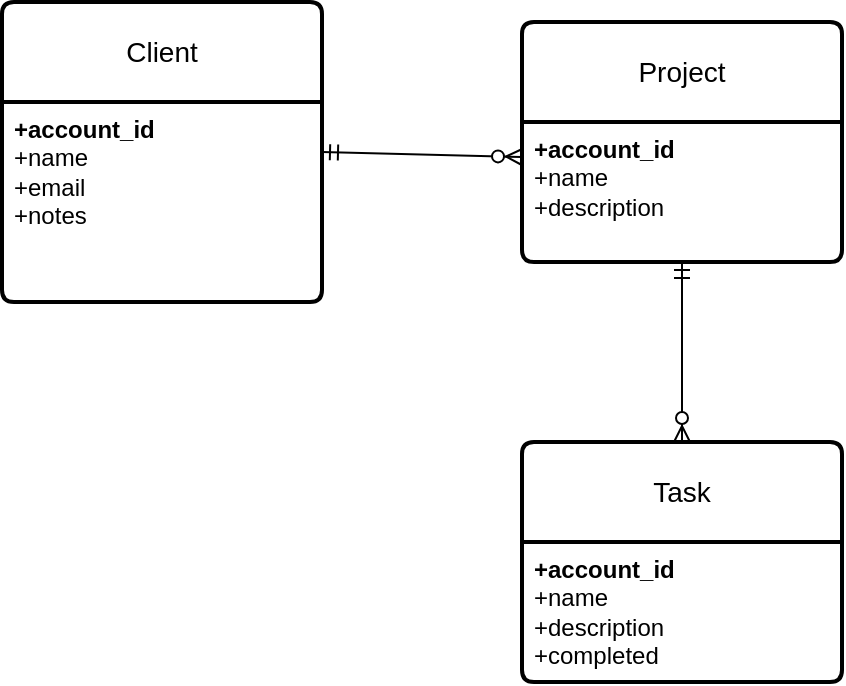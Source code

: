 <mxfile version="20.5.3" type="embed"><diagram id="R2lEEEUBdFMjLlhIrx00" name="Page-1"><mxGraphModel dx="850" dy="377" grid="1" gridSize="10" guides="1" tooltips="1" connect="1" arrows="1" fold="1" page="1" pageScale="1" pageWidth="850" pageHeight="1100" math="0" shadow="0" extFonts="Permanent Marker^https://fonts.googleapis.com/css?family=Permanent+Marker"><root><mxCell id="0"/><mxCell id="1" parent="0"/><mxCell id="mFvnAFIRrcvvcW3mixJN-1" value="Client" style="swimlane;childLayout=stackLayout;horizontal=1;startSize=50;horizontalStack=0;rounded=1;fontSize=14;fontStyle=0;strokeWidth=2;resizeParent=0;resizeLast=1;shadow=0;dashed=0;align=center;arcSize=4;whiteSpace=wrap;html=1;" parent="1" vertex="1"><mxGeometry x="50" y="160" width="160" height="150" as="geometry"><mxRectangle x="50" y="170" width="80" height="50" as="alternateBounds"/></mxGeometry></mxCell><mxCell id="mFvnAFIRrcvvcW3mixJN-2" value="&lt;b&gt;+account_id&lt;/b&gt;&lt;br&gt;+name&lt;br&gt;+email&lt;br&gt;+notes" style="align=left;strokeColor=none;fillColor=none;spacingLeft=4;fontSize=12;verticalAlign=top;resizable=0;rotatable=0;part=1;html=1;" parent="mFvnAFIRrcvvcW3mixJN-1" vertex="1"><mxGeometry y="50" width="160" height="100" as="geometry"/></mxCell><mxCell id="mFvnAFIRrcvvcW3mixJN-3" value="Project" style="swimlane;childLayout=stackLayout;horizontal=1;startSize=50;horizontalStack=0;rounded=1;fontSize=14;fontStyle=0;strokeWidth=2;resizeParent=0;resizeLast=1;shadow=0;dashed=0;align=center;arcSize=4;whiteSpace=wrap;html=1;" parent="1" vertex="1"><mxGeometry x="310" y="170" width="160" height="120" as="geometry"/></mxCell><mxCell id="mFvnAFIRrcvvcW3mixJN-4" value="&lt;b&gt;+account_id&lt;/b&gt;&lt;br&gt;+name&lt;br&gt;+description" style="align=left;strokeColor=none;fillColor=none;spacingLeft=4;fontSize=12;verticalAlign=top;resizable=0;rotatable=0;part=1;html=1;" parent="mFvnAFIRrcvvcW3mixJN-3" vertex="1"><mxGeometry y="50" width="160" height="70" as="geometry"/></mxCell><mxCell id="mFvnAFIRrcvvcW3mixJN-5" value="Task" style="swimlane;childLayout=stackLayout;horizontal=1;startSize=50;horizontalStack=0;rounded=1;fontSize=14;fontStyle=0;strokeWidth=2;resizeParent=0;resizeLast=1;shadow=0;dashed=0;align=center;arcSize=4;whiteSpace=wrap;html=1;" parent="1" vertex="1"><mxGeometry x="310" y="380" width="160" height="120" as="geometry"/></mxCell><mxCell id="mFvnAFIRrcvvcW3mixJN-6" value="&lt;b&gt;+account_id&lt;/b&gt;&lt;br&gt;+name&lt;br&gt;+description&lt;br&gt;+completed" style="align=left;strokeColor=none;fillColor=none;spacingLeft=4;fontSize=12;verticalAlign=top;resizable=0;rotatable=0;part=1;html=1;" parent="mFvnAFIRrcvvcW3mixJN-5" vertex="1"><mxGeometry y="50" width="160" height="70" as="geometry"/></mxCell><mxCell id="mFvnAFIRrcvvcW3mixJN-7" value="" style="fontSize=12;html=1;endArrow=ERzeroToMany;startArrow=ERmandOne;rounded=0;exitX=1;exitY=0.25;exitDx=0;exitDy=0;entryX=0;entryY=0.25;entryDx=0;entryDy=0;" parent="1" source="mFvnAFIRrcvvcW3mixJN-2" target="mFvnAFIRrcvvcW3mixJN-4" edge="1"><mxGeometry width="100" height="100" relative="1" as="geometry"><mxPoint x="180" y="400" as="sourcePoint"/><mxPoint x="280" y="300" as="targetPoint"/></mxGeometry></mxCell><mxCell id="mFvnAFIRrcvvcW3mixJN-9" value="" style="fontSize=12;html=1;endArrow=ERzeroToMany;startArrow=ERmandOne;rounded=0;exitX=0.5;exitY=1;exitDx=0;exitDy=0;entryX=0.5;entryY=0;entryDx=0;entryDy=0;edgeStyle=orthogonalEdgeStyle;curved=1;" parent="1" source="mFvnAFIRrcvvcW3mixJN-4" target="mFvnAFIRrcvvcW3mixJN-5" edge="1"><mxGeometry width="100" height="100" relative="1" as="geometry"><mxPoint x="380" y="350" as="sourcePoint"/><mxPoint x="480" y="250" as="targetPoint"/></mxGeometry></mxCell></root></mxGraphModel></diagram></mxfile>